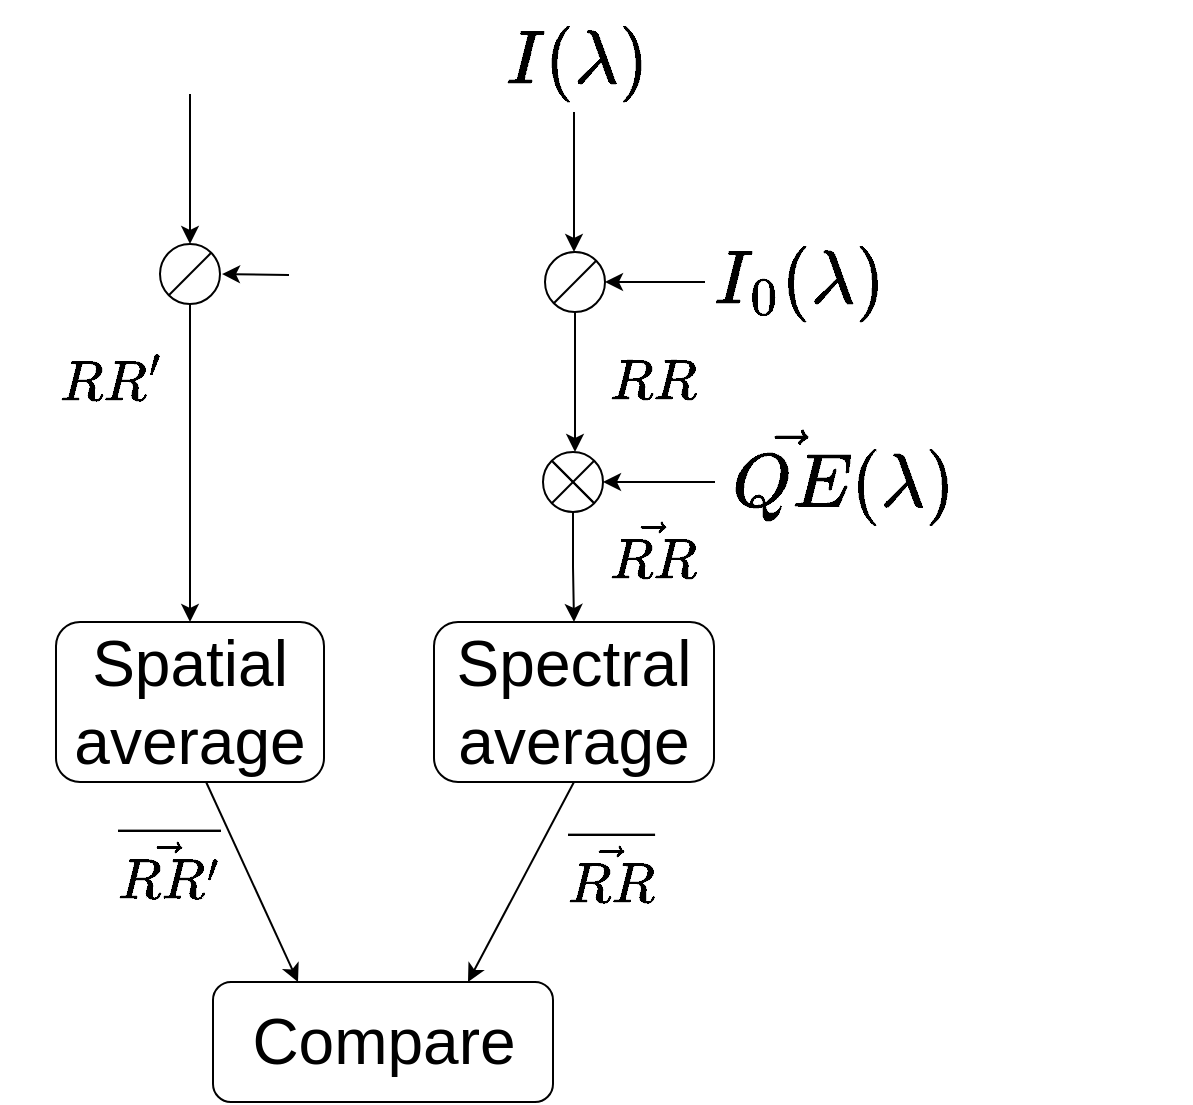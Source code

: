 <mxfile version="12.3.9" type="github" pages="1">
  <diagram id="npbPIhp3O4nb7fUVfA89" name="Page-1">
    <mxGraphModel dx="1422" dy="794" grid="1" gridSize="10" guides="1" tooltips="1" connect="1" arrows="1" fold="1" page="1" pageScale="1" pageWidth="827" pageHeight="1169" math="1" shadow="0">
      <root>
        <mxCell id="0"/>
        <mxCell id="1" parent="0"/>
        <mxCell id="ERMoTEU1ZdiAvk5Pcdhp-1" value="" style="group" vertex="1" connectable="0" parent="1">
          <mxGeometry x="180" y="161" width="30" height="30" as="geometry"/>
        </mxCell>
        <mxCell id="ERMoTEU1ZdiAvk5Pcdhp-2" value="" style="group" vertex="1" connectable="0" parent="ERMoTEU1ZdiAvk5Pcdhp-1">
          <mxGeometry width="30" height="30" as="geometry"/>
        </mxCell>
        <mxCell id="ERMoTEU1ZdiAvk5Pcdhp-3" value="" style="group" vertex="1" connectable="0" parent="ERMoTEU1ZdiAvk5Pcdhp-2">
          <mxGeometry width="30" height="30" as="geometry"/>
        </mxCell>
        <mxCell id="ERMoTEU1ZdiAvk5Pcdhp-4" value="" style="ellipse;whiteSpace=wrap;html=1;aspect=fixed;" vertex="1" parent="ERMoTEU1ZdiAvk5Pcdhp-3">
          <mxGeometry width="30" height="30" as="geometry"/>
        </mxCell>
        <mxCell id="ERMoTEU1ZdiAvk5Pcdhp-5" value="" style="endArrow=none;html=1;" edge="1" parent="ERMoTEU1ZdiAvk5Pcdhp-3">
          <mxGeometry width="50" height="50" relative="1" as="geometry">
            <mxPoint x="4.286" y="25.714" as="sourcePoint"/>
            <mxPoint x="25.714" y="4.286" as="targetPoint"/>
          </mxGeometry>
        </mxCell>
        <mxCell id="ERMoTEU1ZdiAvk5Pcdhp-6" value="&lt;span style=&quot;font-size: 32px ; text-align: left&quot;&gt;$$A$$&lt;/span&gt;" style="text;html=1;align=center;verticalAlign=middle;resizable=0;points=[];;autosize=1;" vertex="1" parent="1">
          <mxGeometry x="139" y="55" width="110" height="30" as="geometry"/>
        </mxCell>
        <mxCell id="ERMoTEU1ZdiAvk5Pcdhp-7" value="&lt;div style=&quot;text-align: left&quot;&gt;&lt;span style=&quot;font-size: 32px&quot;&gt;$$A_0$$&lt;/span&gt;&lt;/div&gt;" style="text;html=1;align=center;verticalAlign=middle;resizable=0;points=[];;autosize=1;" vertex="1" parent="1">
          <mxGeometry x="198" y="160" width="140" height="30" as="geometry"/>
        </mxCell>
        <mxCell id="ERMoTEU1ZdiAvk5Pcdhp-8" style="edgeStyle=orthogonalEdgeStyle;rounded=0;orthogonalLoop=1;jettySize=auto;html=1;exitX=0.5;exitY=1;exitDx=0;exitDy=0;entryX=0.5;entryY=0;entryDx=0;entryDy=0;" edge="1" parent="1" source="ERMoTEU1ZdiAvk5Pcdhp-4" target="ERMoTEU1ZdiAvk5Pcdhp-54">
          <mxGeometry relative="1" as="geometry">
            <mxPoint x="195" y="261" as="targetPoint"/>
          </mxGeometry>
        </mxCell>
        <mxCell id="ERMoTEU1ZdiAvk5Pcdhp-9" value="&lt;font style=&quot;font-size: 24px&quot;&gt;$$RR&#39;$$&lt;/font&gt;" style="text;html=1;align=center;verticalAlign=middle;resizable=0;points=[];;autosize=1;" vertex="1" parent="1">
          <mxGeometry x="100" y="220" width="110" height="20" as="geometry"/>
        </mxCell>
        <mxCell id="ERMoTEU1ZdiAvk5Pcdhp-16" style="edgeStyle=orthogonalEdgeStyle;rounded=0;orthogonalLoop=1;jettySize=auto;html=1;exitX=0.5;exitY=1;exitDx=0;exitDy=0;entryX=0.5;entryY=0;entryDx=0;entryDy=0;fontColor=#FFFFFF;" edge="1" parent="1" source="ERMoTEU1ZdiAvk5Pcdhp-17" target="ERMoTEU1ZdiAvk5Pcdhp-4">
          <mxGeometry relative="1" as="geometry"/>
        </mxCell>
        <mxCell id="ERMoTEU1ZdiAvk5Pcdhp-17" value="" style="whiteSpace=wrap;html=1;aspect=fixed;fontColor=#FFFFFF;strokeColor=none;" vertex="1" parent="1">
          <mxGeometry x="171.5" y="39" width="47" height="47" as="geometry"/>
        </mxCell>
        <mxCell id="ERMoTEU1ZdiAvk5Pcdhp-19" value="" style="whiteSpace=wrap;html=1;aspect=fixed;fontColor=#FFFFFF;strokeColor=#FFFFFF;" vertex="1" parent="1">
          <mxGeometry x="244.5" y="153" width="47" height="47" as="geometry"/>
        </mxCell>
        <mxCell id="ERMoTEU1ZdiAvk5Pcdhp-21" value="" style="endArrow=classic;html=1;fontColor=#FFFFFF;exitX=0;exitY=0.5;exitDx=0;exitDy=0;" edge="1" parent="1" source="ERMoTEU1ZdiAvk5Pcdhp-19">
          <mxGeometry width="50" height="50" relative="1" as="geometry">
            <mxPoint x="226.472" y="95" as="sourcePoint"/>
            <mxPoint x="211" y="176" as="targetPoint"/>
          </mxGeometry>
        </mxCell>
        <mxCell id="ERMoTEU1ZdiAvk5Pcdhp-25" value="" style="group" vertex="1" connectable="0" parent="1">
          <mxGeometry x="372.5" y="165" width="30" height="30" as="geometry"/>
        </mxCell>
        <mxCell id="ERMoTEU1ZdiAvk5Pcdhp-26" value="" style="group" vertex="1" connectable="0" parent="ERMoTEU1ZdiAvk5Pcdhp-25">
          <mxGeometry width="30" height="30" as="geometry"/>
        </mxCell>
        <mxCell id="ERMoTEU1ZdiAvk5Pcdhp-27" value="" style="group" vertex="1" connectable="0" parent="ERMoTEU1ZdiAvk5Pcdhp-26">
          <mxGeometry width="30" height="30" as="geometry"/>
        </mxCell>
        <mxCell id="ERMoTEU1ZdiAvk5Pcdhp-28" value="" style="ellipse;whiteSpace=wrap;html=1;aspect=fixed;" vertex="1" parent="ERMoTEU1ZdiAvk5Pcdhp-27">
          <mxGeometry width="30" height="30" as="geometry"/>
        </mxCell>
        <mxCell id="ERMoTEU1ZdiAvk5Pcdhp-29" value="" style="endArrow=none;html=1;" edge="1" parent="ERMoTEU1ZdiAvk5Pcdhp-27">
          <mxGeometry width="50" height="50" relative="1" as="geometry">
            <mxPoint x="4.286" y="25.714" as="sourcePoint"/>
            <mxPoint x="25.714" y="4.286" as="targetPoint"/>
          </mxGeometry>
        </mxCell>
        <mxCell id="ERMoTEU1ZdiAvk5Pcdhp-30" value="" style="endArrow=classic;html=1;" edge="1" parent="1">
          <mxGeometry width="50" height="50" relative="1" as="geometry">
            <mxPoint x="387" y="95" as="sourcePoint"/>
            <mxPoint x="387" y="165" as="targetPoint"/>
          </mxGeometry>
        </mxCell>
        <mxCell id="ERMoTEU1ZdiAvk5Pcdhp-31" value="&lt;span style=&quot;font-size: 32px ; text-align: left&quot;&gt;$$I(\lambda)$$&lt;/span&gt;" style="text;html=1;align=center;verticalAlign=middle;resizable=0;points=[];;autosize=1;" vertex="1" parent="1">
          <mxGeometry x="272.5" y="55" width="230" height="30" as="geometry"/>
        </mxCell>
        <mxCell id="ERMoTEU1ZdiAvk5Pcdhp-32" value="&lt;div style=&quot;text-align: left&quot;&gt;&lt;span style=&quot;font-size: 32px&quot;&gt;$$I_0(\lambda)$$&lt;/span&gt;&lt;/div&gt;" style="text;html=1;align=center;verticalAlign=middle;resizable=0;points=[];;autosize=1;" vertex="1" parent="1">
          <mxGeometry x="363.5" y="165" width="270" height="30" as="geometry"/>
        </mxCell>
        <mxCell id="ERMoTEU1ZdiAvk5Pcdhp-33" value="" style="endArrow=classic;html=1;entryX=1;entryY=0.5;entryDx=0;entryDy=0;" edge="1" parent="1" target="ERMoTEU1ZdiAvk5Pcdhp-28">
          <mxGeometry width="50" height="50" relative="1" as="geometry">
            <mxPoint x="452.5" y="180" as="sourcePoint"/>
            <mxPoint x="397.5" y="245" as="targetPoint"/>
          </mxGeometry>
        </mxCell>
        <mxCell id="ERMoTEU1ZdiAvk5Pcdhp-34" style="edgeStyle=orthogonalEdgeStyle;rounded=0;orthogonalLoop=1;jettySize=auto;html=1;exitX=0.5;exitY=1;exitDx=0;exitDy=0;" edge="1" parent="1" source="ERMoTEU1ZdiAvk5Pcdhp-28">
          <mxGeometry relative="1" as="geometry">
            <mxPoint x="387.5" y="265" as="targetPoint"/>
          </mxGeometry>
        </mxCell>
        <mxCell id="ERMoTEU1ZdiAvk5Pcdhp-42" value="&lt;font style=&quot;font-size: 24px&quot;&gt;$$RR$$&lt;/font&gt;" style="text;html=1;align=center;verticalAlign=middle;resizable=0;points=[];;autosize=1;" vertex="1" parent="1">
          <mxGeometry x="375.5" y="220" width="100" height="20" as="geometry"/>
        </mxCell>
        <mxCell id="ERMoTEU1ZdiAvk5Pcdhp-44" value="" style="group" vertex="1" connectable="0" parent="1">
          <mxGeometry x="371.5" y="265" width="30" height="30" as="geometry"/>
        </mxCell>
        <mxCell id="ERMoTEU1ZdiAvk5Pcdhp-45" value="" style="group" vertex="1" connectable="0" parent="ERMoTEU1ZdiAvk5Pcdhp-44">
          <mxGeometry width="30" height="30" as="geometry"/>
        </mxCell>
        <mxCell id="ERMoTEU1ZdiAvk5Pcdhp-46" value="" style="ellipse;whiteSpace=wrap;html=1;aspect=fixed;" vertex="1" parent="ERMoTEU1ZdiAvk5Pcdhp-45">
          <mxGeometry width="30" height="30" as="geometry"/>
        </mxCell>
        <mxCell id="ERMoTEU1ZdiAvk5Pcdhp-47" value="" style="endArrow=none;html=1;" edge="1" parent="ERMoTEU1ZdiAvk5Pcdhp-45">
          <mxGeometry width="50" height="50" relative="1" as="geometry">
            <mxPoint x="4.286" y="25.714" as="sourcePoint"/>
            <mxPoint x="25.714" y="4.286" as="targetPoint"/>
          </mxGeometry>
        </mxCell>
        <mxCell id="ERMoTEU1ZdiAvk5Pcdhp-48" value="" style="endArrow=none;html=1;fontColor=#FFFFFF;" edge="1" parent="ERMoTEU1ZdiAvk5Pcdhp-45">
          <mxGeometry width="50" height="50" relative="1" as="geometry">
            <mxPoint x="5" y="5" as="sourcePoint"/>
            <mxPoint x="25" y="25" as="targetPoint"/>
          </mxGeometry>
        </mxCell>
        <mxCell id="ERMoTEU1ZdiAvk5Pcdhp-49" value="" style="endArrow=none;html=1;" edge="1" parent="ERMoTEU1ZdiAvk5Pcdhp-45">
          <mxGeometry width="50" height="50" relative="1" as="geometry">
            <mxPoint x="4.286" y="4.286" as="sourcePoint"/>
            <mxPoint x="25.714" y="25.714" as="targetPoint"/>
          </mxGeometry>
        </mxCell>
        <mxCell id="ERMoTEU1ZdiAvk5Pcdhp-50" value="" style="endArrow=classic;html=1;fontColor=#000000;entryX=1;entryY=0.5;entryDx=0;entryDy=0;" edge="1" parent="1" target="ERMoTEU1ZdiAvk5Pcdhp-46">
          <mxGeometry width="50" height="50" relative="1" as="geometry">
            <mxPoint x="457.5" y="280" as="sourcePoint"/>
            <mxPoint x="507.5" y="230" as="targetPoint"/>
          </mxGeometry>
        </mxCell>
        <mxCell id="ERMoTEU1ZdiAvk5Pcdhp-51" value="&lt;font style=&quot;font-size: 32px&quot;&gt;$$\vec{QE}(\lambda)$$&lt;/font&gt;" style="text;html=1;align=center;verticalAlign=middle;resizable=0;points=[];;autosize=1;fontColor=#000000;" vertex="1" parent="1">
          <mxGeometry x="345.5" y="260" width="350" height="30" as="geometry"/>
        </mxCell>
        <mxCell id="ERMoTEU1ZdiAvk5Pcdhp-52" style="edgeStyle=orthogonalEdgeStyle;rounded=0;orthogonalLoop=1;jettySize=auto;html=1;exitX=0.5;exitY=1;exitDx=0;exitDy=0;fontColor=#000000;" edge="1" parent="1" source="ERMoTEU1ZdiAvk5Pcdhp-46" target="ERMoTEU1ZdiAvk5Pcdhp-55">
          <mxGeometry relative="1" as="geometry">
            <mxPoint x="386.5" y="345" as="targetPoint"/>
          </mxGeometry>
        </mxCell>
        <mxCell id="ERMoTEU1ZdiAvk5Pcdhp-53" value="&lt;span style=&quot;font-size: 24px&quot;&gt;$$\vec{RR}$$&lt;br&gt;&lt;/span&gt;" style="text;html=1;align=center;verticalAlign=middle;resizable=0;points=[];;autosize=1;" vertex="1" parent="1">
          <mxGeometry x="345.5" y="320" width="160" height="20" as="geometry"/>
        </mxCell>
        <mxCell id="ERMoTEU1ZdiAvk5Pcdhp-54" value="&lt;font style=&quot;font-size: 32px&quot;&gt;Spatial average&lt;/font&gt;" style="rounded=1;whiteSpace=wrap;html=1;" vertex="1" parent="1">
          <mxGeometry x="128" y="350" width="134" height="80" as="geometry"/>
        </mxCell>
        <mxCell id="ERMoTEU1ZdiAvk5Pcdhp-55" value="&lt;font style=&quot;font-size: 32px&quot;&gt;Spectral average&lt;/font&gt;" style="rounded=1;whiteSpace=wrap;html=1;" vertex="1" parent="1">
          <mxGeometry x="317" y="350" width="140" height="80" as="geometry"/>
        </mxCell>
        <mxCell id="ERMoTEU1ZdiAvk5Pcdhp-56" value="&lt;font style=&quot;font-size: 32px&quot;&gt;Compare&lt;/font&gt;" style="rounded=1;whiteSpace=wrap;html=1;" vertex="1" parent="1">
          <mxGeometry x="206.5" y="530" width="170" height="60" as="geometry"/>
        </mxCell>
        <mxCell id="ERMoTEU1ZdiAvk5Pcdhp-57" style="edgeStyle=orthogonalEdgeStyle;rounded=0;orthogonalLoop=1;jettySize=auto;html=1;exitX=0.5;exitY=1;exitDx=0;exitDy=0;" edge="1" parent="1" source="ERMoTEU1ZdiAvk5Pcdhp-54" target="ERMoTEU1ZdiAvk5Pcdhp-54">
          <mxGeometry relative="1" as="geometry"/>
        </mxCell>
        <mxCell id="ERMoTEU1ZdiAvk5Pcdhp-58" style="edgeStyle=orthogonalEdgeStyle;rounded=0;orthogonalLoop=1;jettySize=auto;html=1;exitX=0.5;exitY=1;exitDx=0;exitDy=0;" edge="1" parent="1" source="ERMoTEU1ZdiAvk5Pcdhp-54" target="ERMoTEU1ZdiAvk5Pcdhp-54">
          <mxGeometry relative="1" as="geometry"/>
        </mxCell>
        <mxCell id="ERMoTEU1ZdiAvk5Pcdhp-61" value="&lt;font style=&quot;font-size: 24px&quot;&gt;$$\overline{\vec{RR&#39;}}$$&lt;/font&gt;" style="text;html=1;" vertex="1" parent="1">
          <mxGeometry x="157" y="420" width="160" height="30" as="geometry"/>
        </mxCell>
        <mxCell id="ERMoTEU1ZdiAvk5Pcdhp-62" value="&lt;font style=&quot;font-size: 24px&quot;&gt;$$\overline{\vec{RR}}$$&lt;/font&gt;" style="text;html=1;" vertex="1" parent="1">
          <mxGeometry x="382" y="422" width="150" height="30" as="geometry"/>
        </mxCell>
        <mxCell id="ERMoTEU1ZdiAvk5Pcdhp-63" value="" style="endArrow=classic;html=1;exitX=0.56;exitY=1;exitDx=0;exitDy=0;exitPerimeter=0;entryX=0.25;entryY=0;entryDx=0;entryDy=0;" edge="1" parent="1" source="ERMoTEU1ZdiAvk5Pcdhp-54" target="ERMoTEU1ZdiAvk5Pcdhp-56">
          <mxGeometry width="50" height="50" relative="1" as="geometry">
            <mxPoint x="100" y="660" as="sourcePoint"/>
            <mxPoint x="150" y="610" as="targetPoint"/>
          </mxGeometry>
        </mxCell>
        <mxCell id="ERMoTEU1ZdiAvk5Pcdhp-64" value="" style="endArrow=classic;html=1;exitX=0.5;exitY=1;exitDx=0;exitDy=0;entryX=0.75;entryY=0;entryDx=0;entryDy=0;" edge="1" parent="1" source="ERMoTEU1ZdiAvk5Pcdhp-55" target="ERMoTEU1ZdiAvk5Pcdhp-56">
          <mxGeometry width="50" height="50" relative="1" as="geometry">
            <mxPoint x="100" y="660" as="sourcePoint"/>
            <mxPoint x="150" y="610" as="targetPoint"/>
          </mxGeometry>
        </mxCell>
      </root>
    </mxGraphModel>
  </diagram>
</mxfile>
